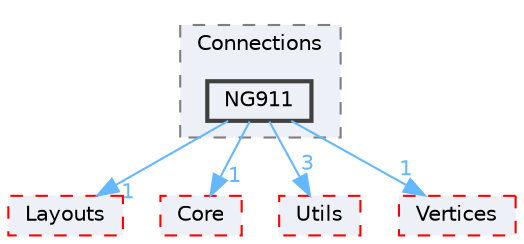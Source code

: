 digraph "Simulator/Connections/NG911"
{
 // LATEX_PDF_SIZE
  bgcolor="transparent";
  edge [fontname=Helvetica,fontsize=10,labelfontname=Helvetica,labelfontsize=10];
  node [fontname=Helvetica,fontsize=10,shape=box,height=0.2,width=0.4];
  compound=true
  subgraph clusterdir_af0537d5ef6bce48fbede7b26d870c6c {
    graph [ bgcolor="#edf0f7", pencolor="grey50", label="Connections", fontname=Helvetica,fontsize=10 style="filled,dashed", URL="dir_af0537d5ef6bce48fbede7b26d870c6c.html",tooltip=""]
  dir_bf202b98a71f8773bf19d533caa4f84e [label="NG911", fillcolor="#edf0f7", color="grey25", style="filled,bold", URL="dir_bf202b98a71f8773bf19d533caa4f84e.html",tooltip=""];
  }
  dir_3ac08e5f9efe403e3352678b4856c4fc [label="Layouts", fillcolor="#edf0f7", color="red", style="filled,dashed", URL="dir_3ac08e5f9efe403e3352678b4856c4fc.html",tooltip=""];
  dir_7119e39fba25347656c358c78b4b5d07 [label="Core", fillcolor="#edf0f7", color="red", style="filled,dashed", URL="dir_7119e39fba25347656c358c78b4b5d07.html",tooltip=""];
  dir_a0272814d0434af1122b2c8b7d064f8e [label="Utils", fillcolor="#edf0f7", color="red", style="filled,dashed", URL="dir_a0272814d0434af1122b2c8b7d064f8e.html",tooltip=""];
  dir_d8060c2cba75c9e0fc05c677ef9a9400 [label="Vertices", fillcolor="#edf0f7", color="red", style="filled,dashed", URL="dir_d8060c2cba75c9e0fc05c677ef9a9400.html",tooltip=""];
  dir_bf202b98a71f8773bf19d533caa4f84e->dir_3ac08e5f9efe403e3352678b4856c4fc [headlabel="1", labeldistance=1.5 headhref="dir_000014_000007.html" color="steelblue1" fontcolor="steelblue1"];
  dir_bf202b98a71f8773bf19d533caa4f84e->dir_7119e39fba25347656c358c78b4b5d07 [headlabel="1", labeldistance=1.5 headhref="dir_000014_000001.html" color="steelblue1" fontcolor="steelblue1"];
  dir_bf202b98a71f8773bf19d533caa4f84e->dir_a0272814d0434af1122b2c8b7d064f8e [headlabel="3", labeldistance=1.5 headhref="dir_000014_000022.html" color="steelblue1" fontcolor="steelblue1"];
  dir_bf202b98a71f8773bf19d533caa4f84e->dir_d8060c2cba75c9e0fc05c677ef9a9400 [headlabel="1", labeldistance=1.5 headhref="dir_000014_000023.html" color="steelblue1" fontcolor="steelblue1"];
}
